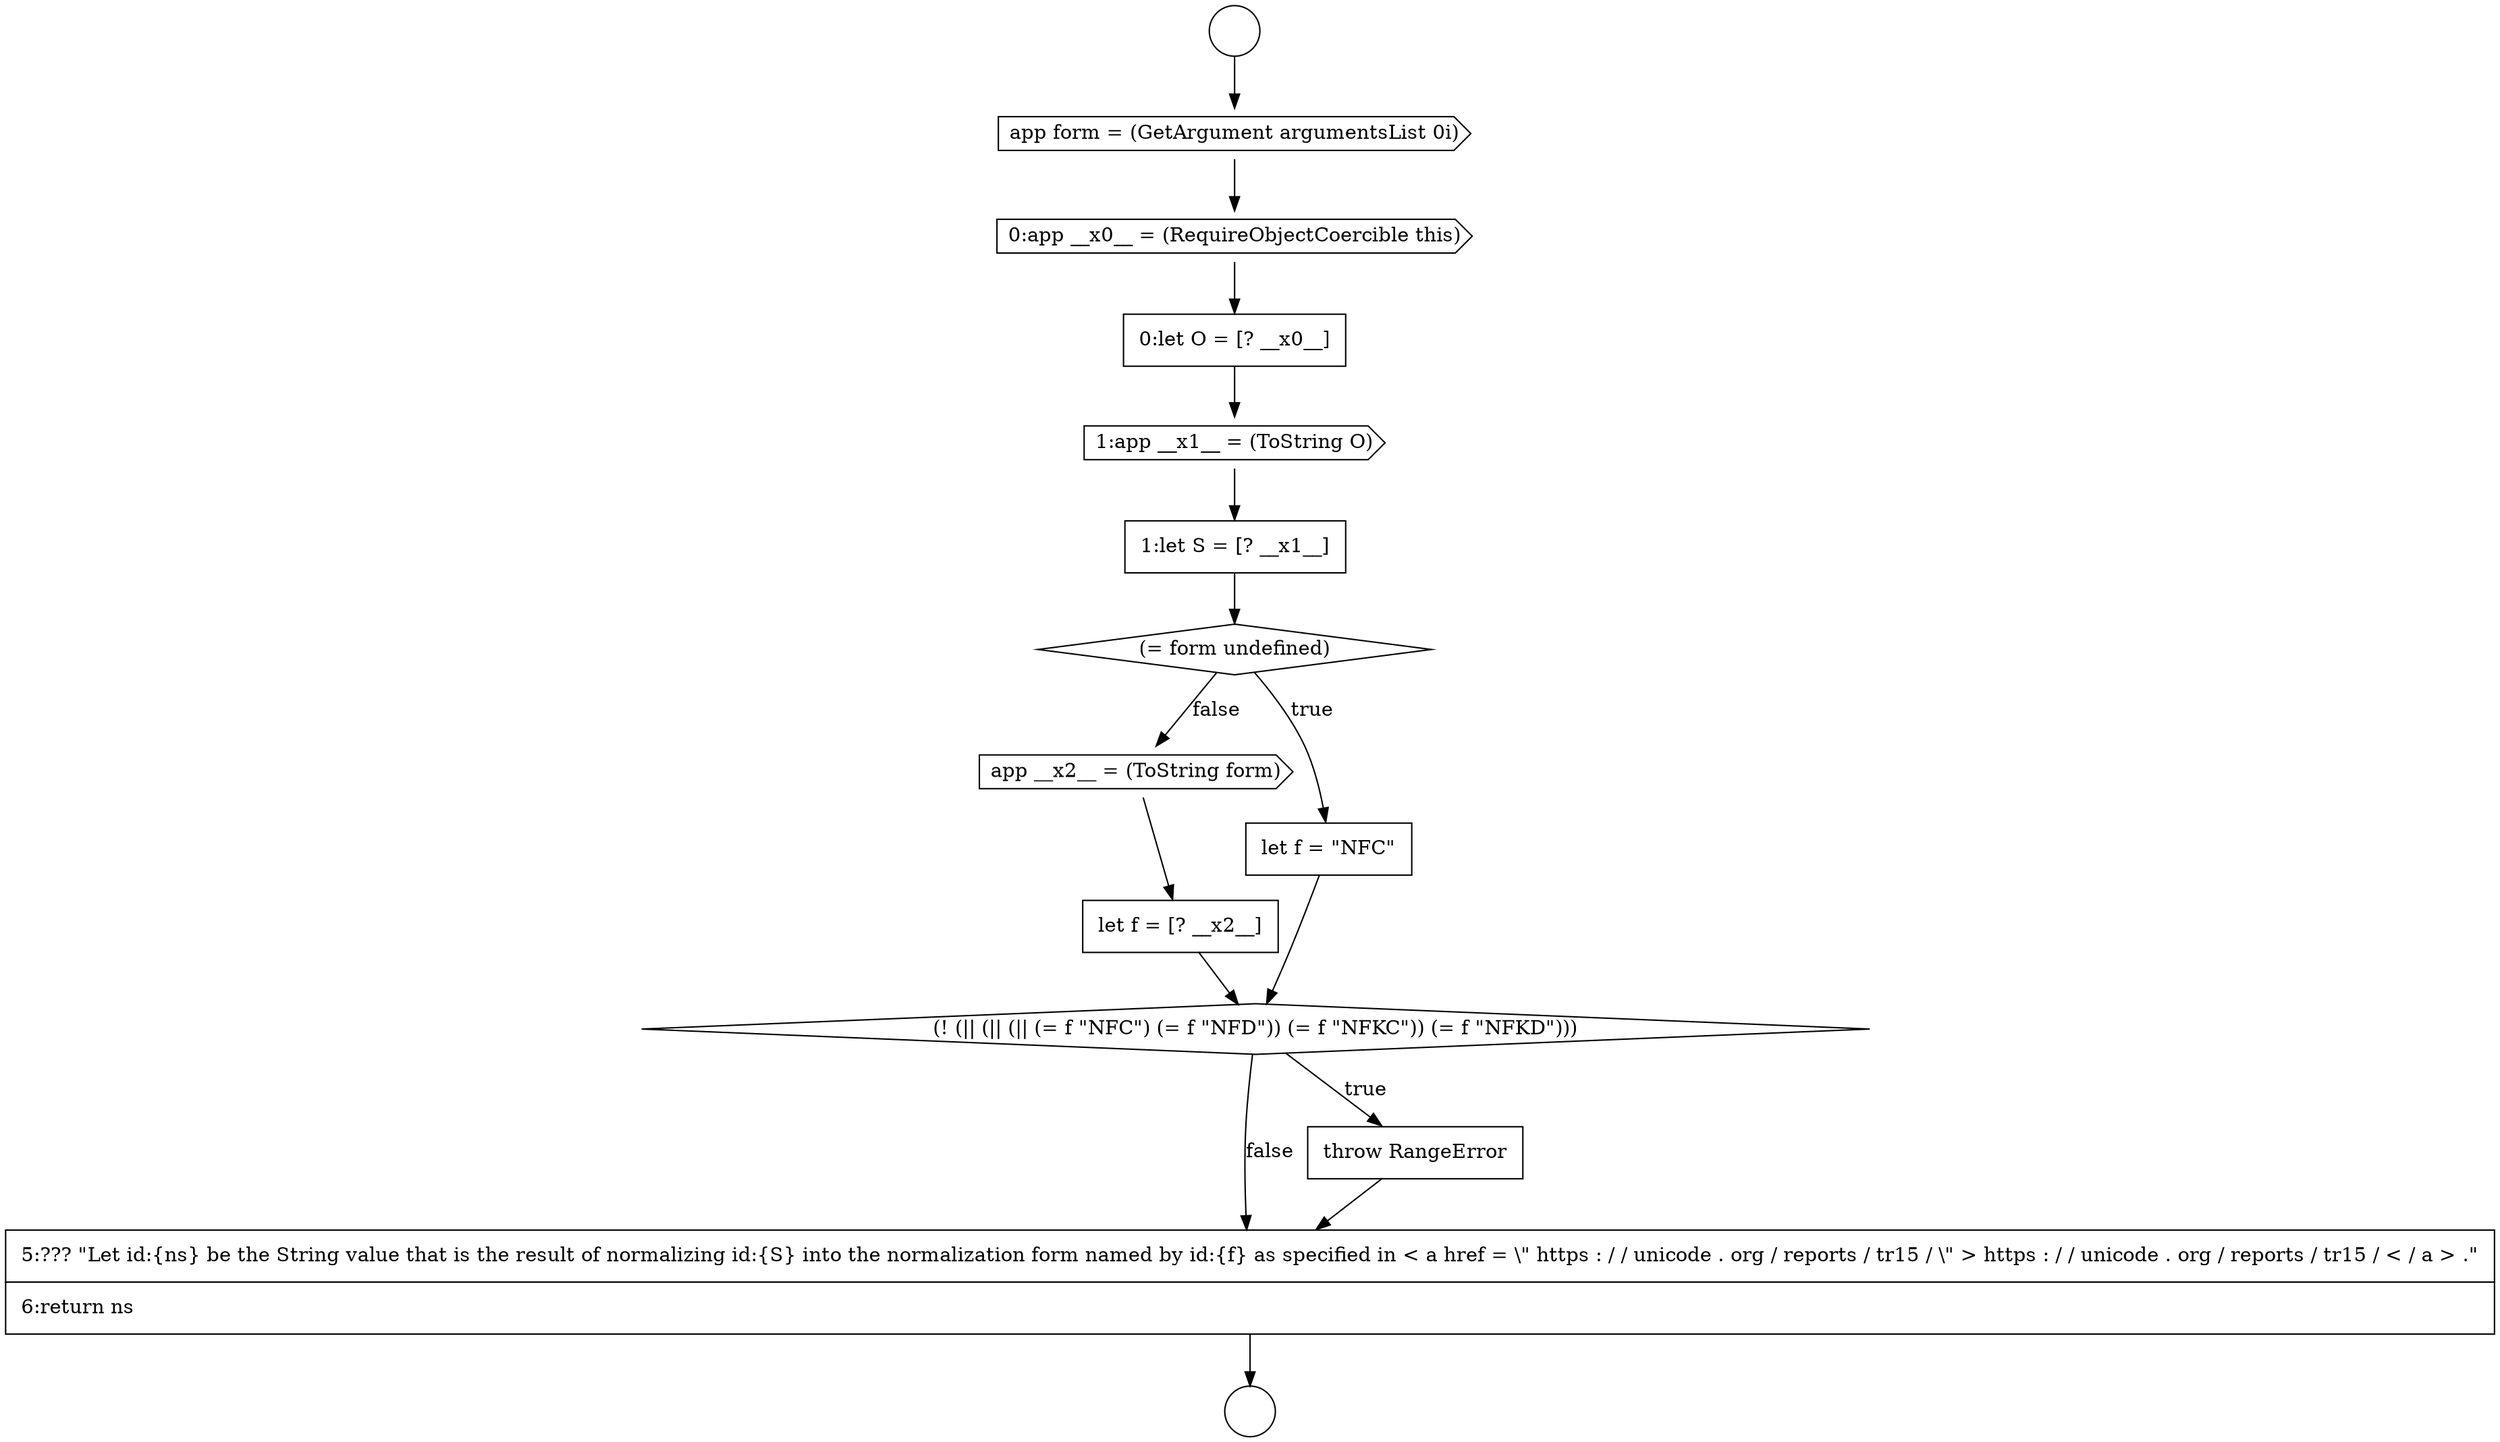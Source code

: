 digraph {
  node13811 [shape=none, margin=0, label=<<font color="black">
    <table border="0" cellborder="1" cellspacing="0" cellpadding="10">
      <tr><td align="left">1:let S = [? __x1__]</td></tr>
    </table>
  </font>> color="black" fillcolor="white" style=filled]
  node13815 [shape=none, margin=0, label=<<font color="black">
    <table border="0" cellborder="1" cellspacing="0" cellpadding="10">
      <tr><td align="left">let f = [? __x2__]</td></tr>
    </table>
  </font>> color="black" fillcolor="white" style=filled]
  node13818 [shape=none, margin=0, label=<<font color="black">
    <table border="0" cellborder="1" cellspacing="0" cellpadding="10">
      <tr><td align="left">5:??? &quot;Let id:{ns} be the String value that is the result of normalizing id:{S} into the normalization form named by id:{f} as specified in &lt; a href = \&quot; https : / / unicode . org / reports / tr15 / \&quot; &gt; https : / / unicode . org / reports / tr15 / &lt; / a &gt; .&quot;</td></tr>
      <tr><td align="left">6:return ns</td></tr>
    </table>
  </font>> color="black" fillcolor="white" style=filled]
  node13808 [shape=cds, label=<<font color="black">0:app __x0__ = (RequireObjectCoercible this)</font>> color="black" fillcolor="white" style=filled]
  node13814 [shape=cds, label=<<font color="black">app __x2__ = (ToString form)</font>> color="black" fillcolor="white" style=filled]
  node13810 [shape=cds, label=<<font color="black">1:app __x1__ = (ToString O)</font>> color="black" fillcolor="white" style=filled]
  node13805 [shape=circle label=" " color="black" fillcolor="white" style=filled]
  node13809 [shape=none, margin=0, label=<<font color="black">
    <table border="0" cellborder="1" cellspacing="0" cellpadding="10">
      <tr><td align="left">0:let O = [? __x0__]</td></tr>
    </table>
  </font>> color="black" fillcolor="white" style=filled]
  node13806 [shape=circle label=" " color="black" fillcolor="white" style=filled]
  node13813 [shape=none, margin=0, label=<<font color="black">
    <table border="0" cellborder="1" cellspacing="0" cellpadding="10">
      <tr><td align="left">let f = &quot;NFC&quot;</td></tr>
    </table>
  </font>> color="black" fillcolor="white" style=filled]
  node13812 [shape=diamond, label=<<font color="black">(= form undefined)</font>> color="black" fillcolor="white" style=filled]
  node13816 [shape=diamond, label=<<font color="black">(! (|| (|| (|| (= f &quot;NFC&quot;) (= f &quot;NFD&quot;)) (= f &quot;NFKC&quot;)) (= f &quot;NFKD&quot;)))</font>> color="black" fillcolor="white" style=filled]
  node13807 [shape=cds, label=<<font color="black">app form = (GetArgument argumentsList 0i)</font>> color="black" fillcolor="white" style=filled]
  node13817 [shape=none, margin=0, label=<<font color="black">
    <table border="0" cellborder="1" cellspacing="0" cellpadding="10">
      <tr><td align="left">throw RangeError</td></tr>
    </table>
  </font>> color="black" fillcolor="white" style=filled]
  node13805 -> node13807 [ color="black"]
  node13809 -> node13810 [ color="black"]
  node13807 -> node13808 [ color="black"]
  node13815 -> node13816 [ color="black"]
  node13812 -> node13813 [label=<<font color="black">true</font>> color="black"]
  node13812 -> node13814 [label=<<font color="black">false</font>> color="black"]
  node13818 -> node13806 [ color="black"]
  node13808 -> node13809 [ color="black"]
  node13814 -> node13815 [ color="black"]
  node13810 -> node13811 [ color="black"]
  node13816 -> node13817 [label=<<font color="black">true</font>> color="black"]
  node13816 -> node13818 [label=<<font color="black">false</font>> color="black"]
  node13817 -> node13818 [ color="black"]
  node13811 -> node13812 [ color="black"]
  node13813 -> node13816 [ color="black"]
}
